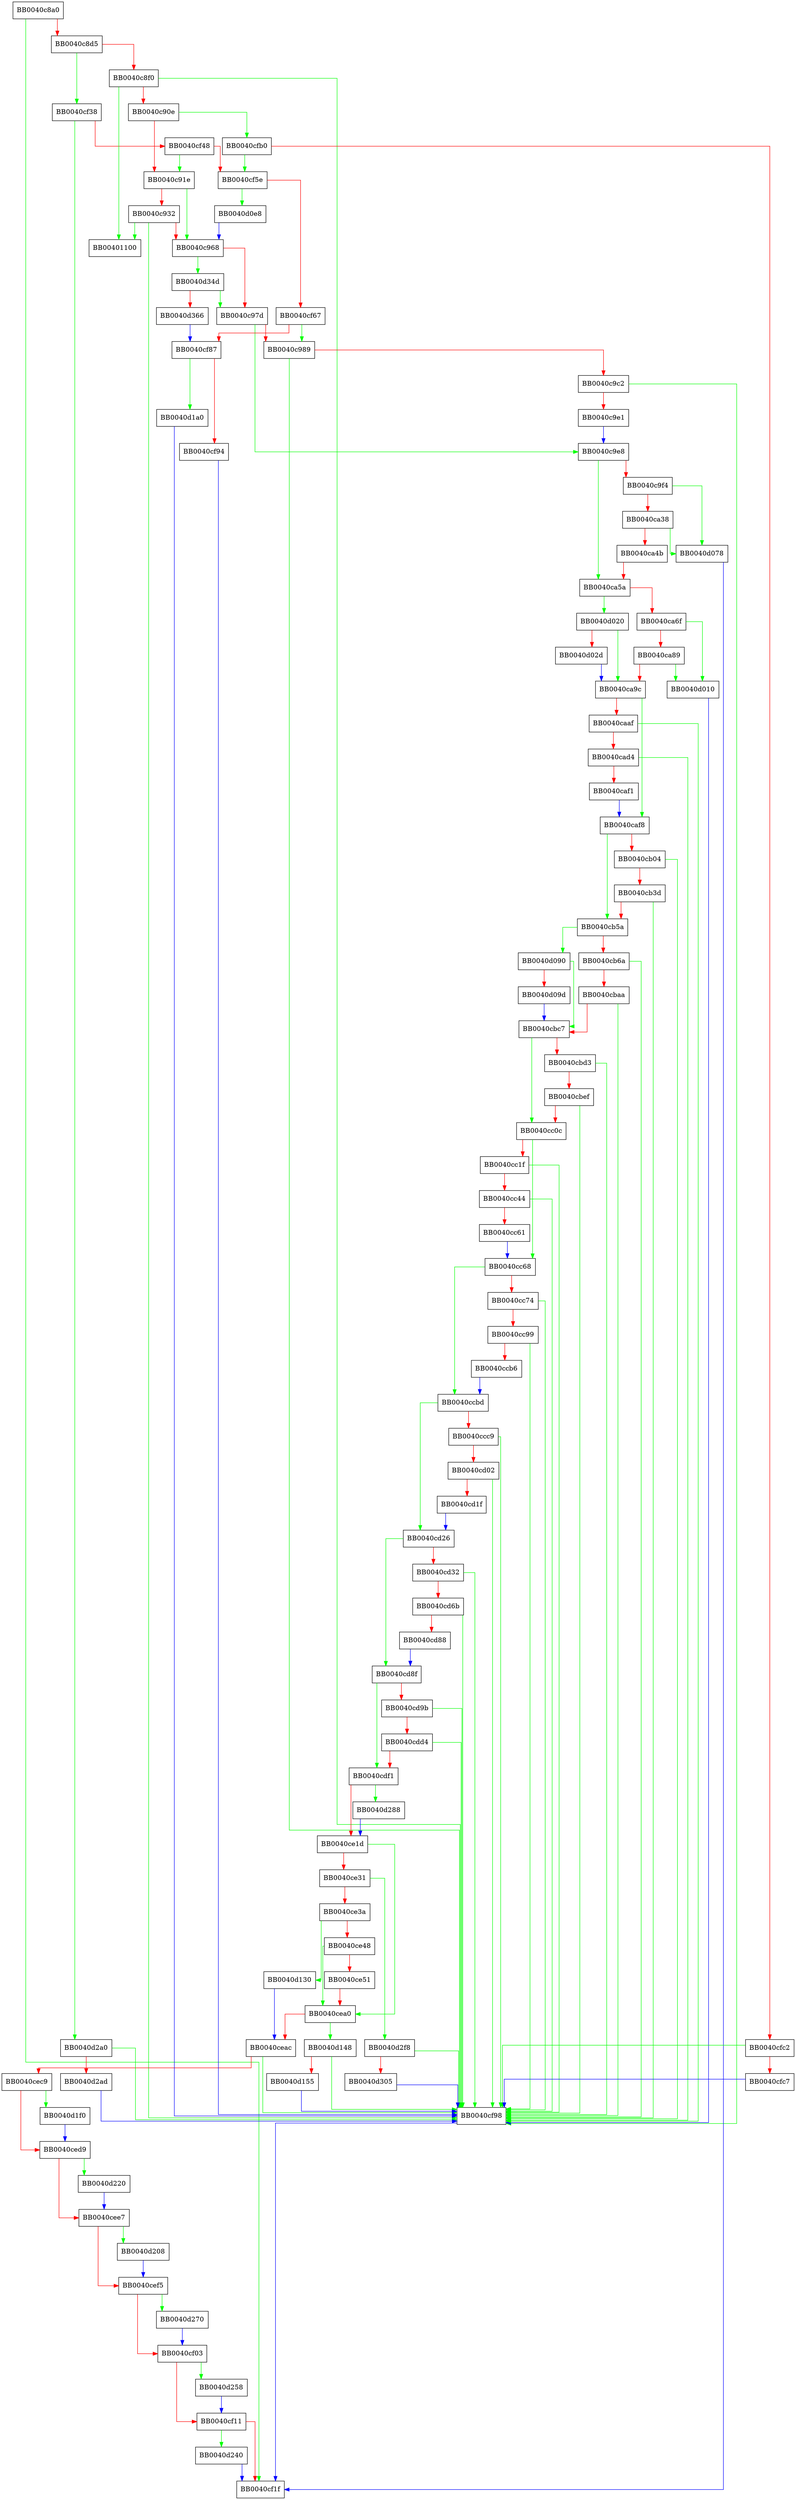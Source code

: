 digraph setup_srv_ctx {
  node [shape="box"];
  graph [splines=ortho];
  BB0040c8a0 -> BB0040cf1f [color="green"];
  BB0040c8a0 -> BB0040c8d5 [color="red"];
  BB0040c8d5 -> BB0040cf38 [color="green"];
  BB0040c8d5 -> BB0040c8f0 [color="red"];
  BB0040c8f0 -> BB00401100 [color="green"];
  BB0040c8f0 -> BB0040cf98 [color="green"];
  BB0040c8f0 -> BB0040c90e [color="red"];
  BB0040c90e -> BB0040cfb0 [color="green"];
  BB0040c90e -> BB0040c91e [color="red"];
  BB0040c91e -> BB0040c968 [color="green"];
  BB0040c91e -> BB0040c932 [color="red"];
  BB0040c932 -> BB00401100 [color="green"];
  BB0040c932 -> BB0040cf98 [color="green"];
  BB0040c932 -> BB0040c968 [color="red"];
  BB0040c968 -> BB0040d34d [color="green"];
  BB0040c968 -> BB0040c97d [color="red"];
  BB0040c97d -> BB0040c9e8 [color="green"];
  BB0040c97d -> BB0040c989 [color="red"];
  BB0040c989 -> BB0040cf98 [color="green"];
  BB0040c989 -> BB0040c9c2 [color="red"];
  BB0040c9c2 -> BB0040cf98 [color="green"];
  BB0040c9c2 -> BB0040c9e1 [color="red"];
  BB0040c9e1 -> BB0040c9e8 [color="blue"];
  BB0040c9e8 -> BB0040ca5a [color="green"];
  BB0040c9e8 -> BB0040c9f4 [color="red"];
  BB0040c9f4 -> BB0040d078 [color="green"];
  BB0040c9f4 -> BB0040ca38 [color="red"];
  BB0040ca38 -> BB0040d078 [color="green"];
  BB0040ca38 -> BB0040ca4b [color="red"];
  BB0040ca4b -> BB0040ca5a [color="red"];
  BB0040ca5a -> BB0040d020 [color="green"];
  BB0040ca5a -> BB0040ca6f [color="red"];
  BB0040ca6f -> BB0040d010 [color="green"];
  BB0040ca6f -> BB0040ca89 [color="red"];
  BB0040ca89 -> BB0040d010 [color="green"];
  BB0040ca89 -> BB0040ca9c [color="red"];
  BB0040ca9c -> BB0040caf8 [color="green"];
  BB0040ca9c -> BB0040caaf [color="red"];
  BB0040caaf -> BB0040cf98 [color="green"];
  BB0040caaf -> BB0040cad4 [color="red"];
  BB0040cad4 -> BB0040cf98 [color="green"];
  BB0040cad4 -> BB0040caf1 [color="red"];
  BB0040caf1 -> BB0040caf8 [color="blue"];
  BB0040caf8 -> BB0040cb5a [color="green"];
  BB0040caf8 -> BB0040cb04 [color="red"];
  BB0040cb04 -> BB0040cf98 [color="green"];
  BB0040cb04 -> BB0040cb3d [color="red"];
  BB0040cb3d -> BB0040cf98 [color="green"];
  BB0040cb3d -> BB0040cb5a [color="red"];
  BB0040cb5a -> BB0040d090 [color="green"];
  BB0040cb5a -> BB0040cb6a [color="red"];
  BB0040cb6a -> BB0040cf98 [color="green"];
  BB0040cb6a -> BB0040cbaa [color="red"];
  BB0040cbaa -> BB0040cf98 [color="green"];
  BB0040cbaa -> BB0040cbc7 [color="red"];
  BB0040cbc7 -> BB0040cc0c [color="green"];
  BB0040cbc7 -> BB0040cbd3 [color="red"];
  BB0040cbd3 -> BB0040cf98 [color="green"];
  BB0040cbd3 -> BB0040cbef [color="red"];
  BB0040cbef -> BB0040cf98 [color="green"];
  BB0040cbef -> BB0040cc0c [color="red"];
  BB0040cc0c -> BB0040cc68 [color="green"];
  BB0040cc0c -> BB0040cc1f [color="red"];
  BB0040cc1f -> BB0040cf98 [color="green"];
  BB0040cc1f -> BB0040cc44 [color="red"];
  BB0040cc44 -> BB0040cf98 [color="green"];
  BB0040cc44 -> BB0040cc61 [color="red"];
  BB0040cc61 -> BB0040cc68 [color="blue"];
  BB0040cc68 -> BB0040ccbd [color="green"];
  BB0040cc68 -> BB0040cc74 [color="red"];
  BB0040cc74 -> BB0040cf98 [color="green"];
  BB0040cc74 -> BB0040cc99 [color="red"];
  BB0040cc99 -> BB0040cf98 [color="green"];
  BB0040cc99 -> BB0040ccb6 [color="red"];
  BB0040ccb6 -> BB0040ccbd [color="blue"];
  BB0040ccbd -> BB0040cd26 [color="green"];
  BB0040ccbd -> BB0040ccc9 [color="red"];
  BB0040ccc9 -> BB0040cf98 [color="green"];
  BB0040ccc9 -> BB0040cd02 [color="red"];
  BB0040cd02 -> BB0040cf98 [color="green"];
  BB0040cd02 -> BB0040cd1f [color="red"];
  BB0040cd1f -> BB0040cd26 [color="blue"];
  BB0040cd26 -> BB0040cd8f [color="green"];
  BB0040cd26 -> BB0040cd32 [color="red"];
  BB0040cd32 -> BB0040cf98 [color="green"];
  BB0040cd32 -> BB0040cd6b [color="red"];
  BB0040cd6b -> BB0040cf98 [color="green"];
  BB0040cd6b -> BB0040cd88 [color="red"];
  BB0040cd88 -> BB0040cd8f [color="blue"];
  BB0040cd8f -> BB0040cdf1 [color="green"];
  BB0040cd8f -> BB0040cd9b [color="red"];
  BB0040cd9b -> BB0040cf98 [color="green"];
  BB0040cd9b -> BB0040cdd4 [color="red"];
  BB0040cdd4 -> BB0040cf98 [color="green"];
  BB0040cdd4 -> BB0040cdf1 [color="red"];
  BB0040cdf1 -> BB0040d288 [color="green"];
  BB0040cdf1 -> BB0040ce1d [color="red"];
  BB0040ce1d -> BB0040cea0 [color="green"];
  BB0040ce1d -> BB0040ce31 [color="red"];
  BB0040ce31 -> BB0040d2f8 [color="green"];
  BB0040ce31 -> BB0040ce3a [color="red"];
  BB0040ce3a -> BB0040d130 [color="green"];
  BB0040ce3a -> BB0040ce48 [color="red"];
  BB0040ce48 -> BB0040cea0 [color="green"];
  BB0040ce48 -> BB0040ce51 [color="red"];
  BB0040ce51 -> BB0040cea0 [color="red"];
  BB0040cea0 -> BB0040d148 [color="green"];
  BB0040cea0 -> BB0040ceac [color="red"];
  BB0040ceac -> BB0040cf98 [color="green"];
  BB0040ceac -> BB0040cec9 [color="red"];
  BB0040cec9 -> BB0040d1f0 [color="green"];
  BB0040cec9 -> BB0040ced9 [color="red"];
  BB0040ced9 -> BB0040d220 [color="green"];
  BB0040ced9 -> BB0040cee7 [color="red"];
  BB0040cee7 -> BB0040d208 [color="green"];
  BB0040cee7 -> BB0040cef5 [color="red"];
  BB0040cef5 -> BB0040d270 [color="green"];
  BB0040cef5 -> BB0040cf03 [color="red"];
  BB0040cf03 -> BB0040d258 [color="green"];
  BB0040cf03 -> BB0040cf11 [color="red"];
  BB0040cf11 -> BB0040d240 [color="green"];
  BB0040cf11 -> BB0040cf1f [color="red"];
  BB0040cf38 -> BB0040d2a0 [color="green"];
  BB0040cf38 -> BB0040cf48 [color="red"];
  BB0040cf48 -> BB0040c91e [color="green"];
  BB0040cf48 -> BB0040cf5e [color="red"];
  BB0040cf5e -> BB0040d0e8 [color="green"];
  BB0040cf5e -> BB0040cf67 [color="red"];
  BB0040cf67 -> BB0040c989 [color="green"];
  BB0040cf67 -> BB0040cf87 [color="red"];
  BB0040cf87 -> BB0040d1a0 [color="green"];
  BB0040cf87 -> BB0040cf94 [color="red"];
  BB0040cf94 -> BB0040cf98 [color="blue"];
  BB0040cf98 -> BB0040cf1f [color="blue"];
  BB0040cfb0 -> BB0040cf5e [color="green"];
  BB0040cfb0 -> BB0040cfc2 [color="red"];
  BB0040cfc2 -> BB0040cf98 [color="green"];
  BB0040cfc2 -> BB0040cfc7 [color="red"];
  BB0040cfc7 -> BB0040cf98 [color="blue"];
  BB0040d010 -> BB0040cf98 [color="blue"];
  BB0040d020 -> BB0040ca9c [color="green"];
  BB0040d020 -> BB0040d02d [color="red"];
  BB0040d02d -> BB0040ca9c [color="blue"];
  BB0040d078 -> BB0040cf1f [color="blue"];
  BB0040d090 -> BB0040cbc7 [color="green"];
  BB0040d090 -> BB0040d09d [color="red"];
  BB0040d09d -> BB0040cbc7 [color="blue"];
  BB0040d0e8 -> BB0040c968 [color="blue"];
  BB0040d130 -> BB0040ceac [color="blue"];
  BB0040d148 -> BB0040cf98 [color="green"];
  BB0040d148 -> BB0040d155 [color="red"];
  BB0040d155 -> BB0040cf98 [color="blue"];
  BB0040d1a0 -> BB0040cf98 [color="blue"];
  BB0040d1f0 -> BB0040ced9 [color="blue"];
  BB0040d208 -> BB0040cef5 [color="blue"];
  BB0040d220 -> BB0040cee7 [color="blue"];
  BB0040d240 -> BB0040cf1f [color="blue"];
  BB0040d258 -> BB0040cf11 [color="blue"];
  BB0040d270 -> BB0040cf03 [color="blue"];
  BB0040d288 -> BB0040ce1d [color="blue"];
  BB0040d2a0 -> BB0040cf98 [color="green"];
  BB0040d2a0 -> BB0040d2ad [color="red"];
  BB0040d2ad -> BB0040cf98 [color="blue"];
  BB0040d2f8 -> BB0040cf98 [color="green"];
  BB0040d2f8 -> BB0040d305 [color="red"];
  BB0040d305 -> BB0040cf98 [color="blue"];
  BB0040d34d -> BB0040c97d [color="green"];
  BB0040d34d -> BB0040d366 [color="red"];
  BB0040d366 -> BB0040cf87 [color="blue"];
}
